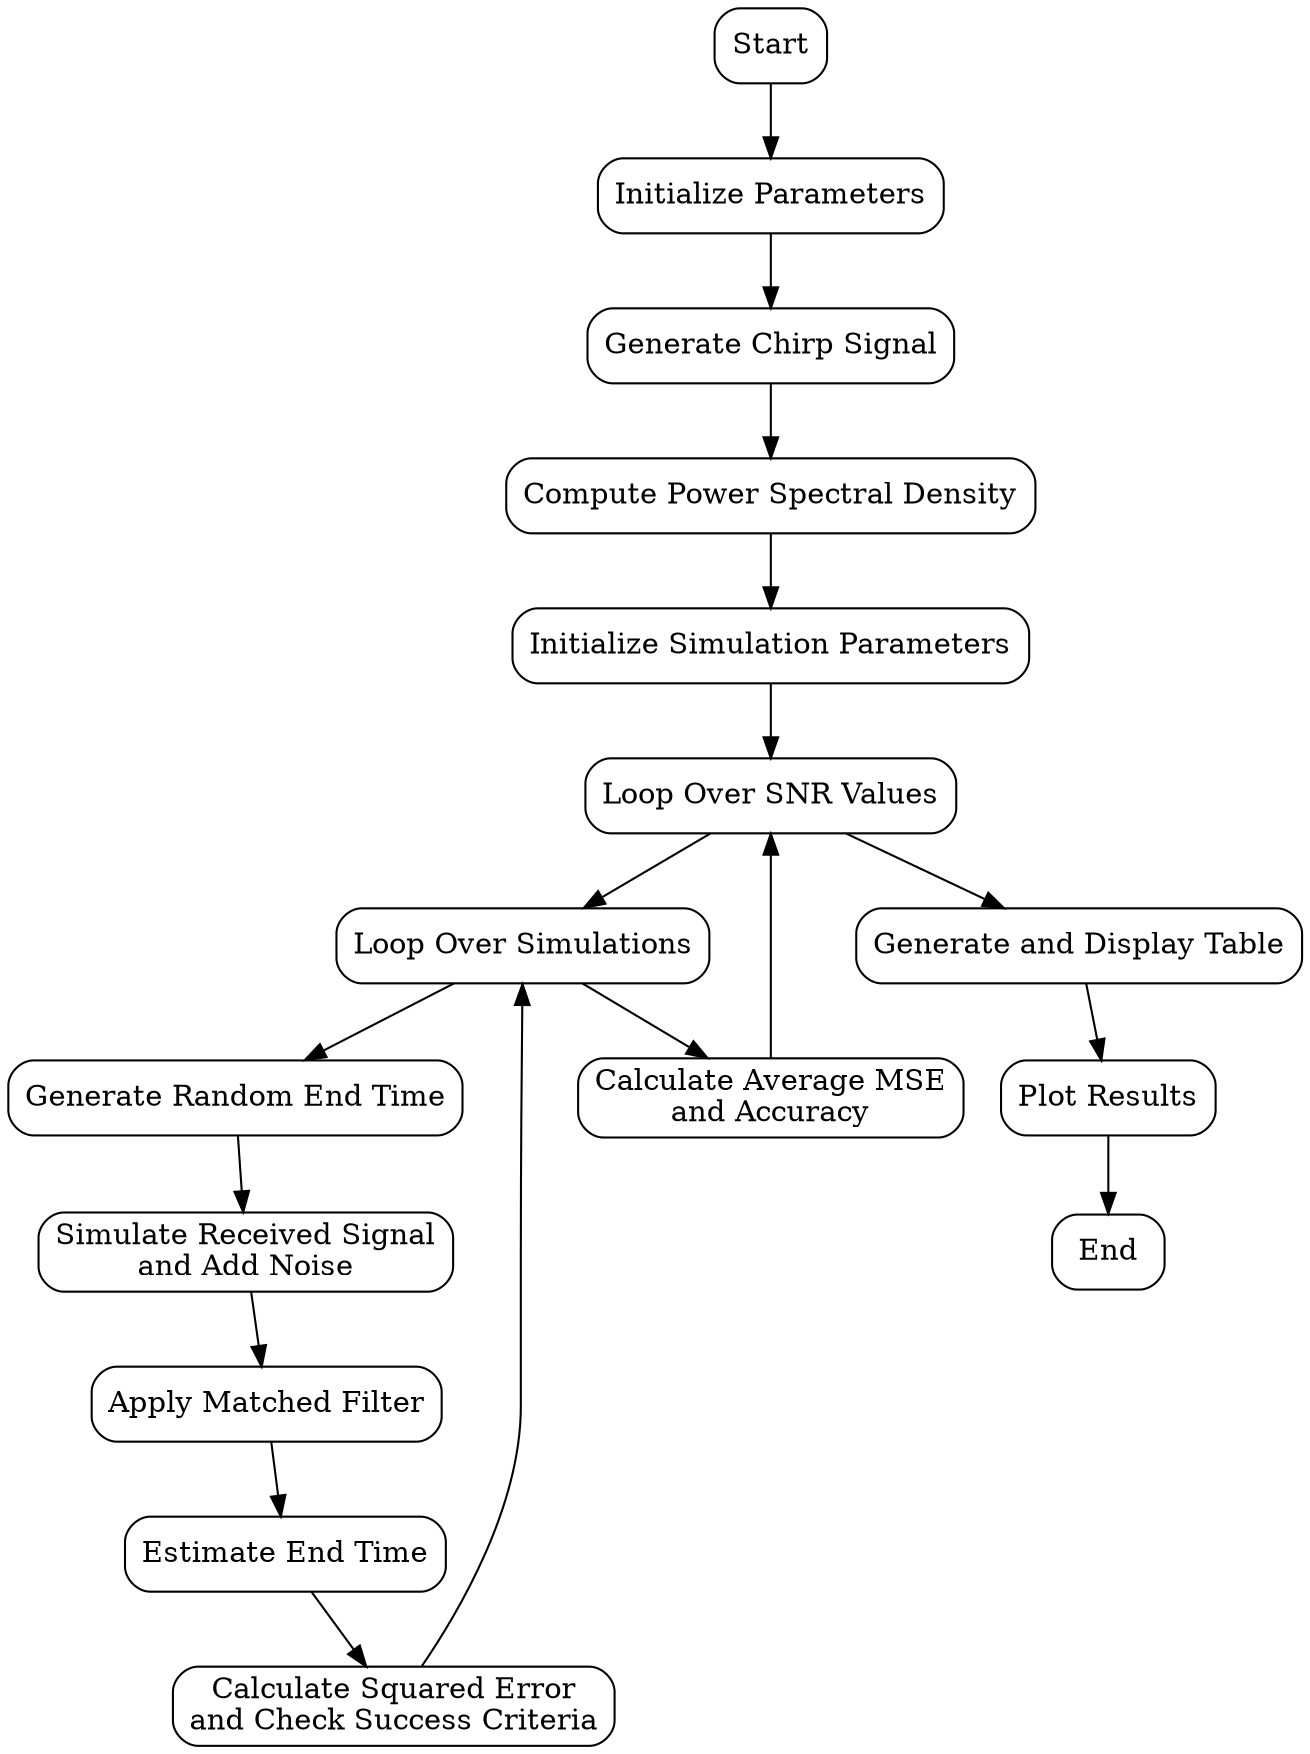 digraph G {
  rankdir = TB;
  node [shape = box; style = rounded;];
  
  A [label = "Start";];
  B [label = "Initialize Parameters";];
  C [label = "Generate Chirp Signal";];
  D [label = "Compute Power Spectral Density";];
  E [label = "Initialize Simulation Parameters";];
  F [label = "Loop Over SNR Values";];
  G [label = "Loop Over Simulations";];
  H [label = "Generate Random End Time";];
  I [label = "Simulate Received Signal\nand Add Noise";];
  J [label = "Apply Matched Filter";];
  K [label = "Estimate End Time";];
  L [label = "Calculate Squared Error\nand Check Success Criteria";];
  M [label = "Calculate Average MSE\nand Accuracy";];
  N [label = "Generate and Display Table";];
  O [label = "Plot Results";];
  P [label = "End";];
  
  A -> B -> C -> D -> E -> F -> G -> H -> I -> J -> K -> L -> G;
  G -> M -> F;
  F -> N -> O -> P;
}